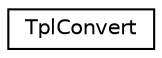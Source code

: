 digraph "Graphical Class Hierarchy"
{
  edge [fontname="Helvetica",fontsize="10",labelfontname="Helvetica",labelfontsize="10"];
  node [fontname="Helvetica",fontsize="10",shape=record];
  rankdir="LR";
  Node0 [label="TplConvert",height=0.2,width=0.4,color="black", fillcolor="white", style="filled",URL="$da/d64/class_tpl_convert.html"];
}
